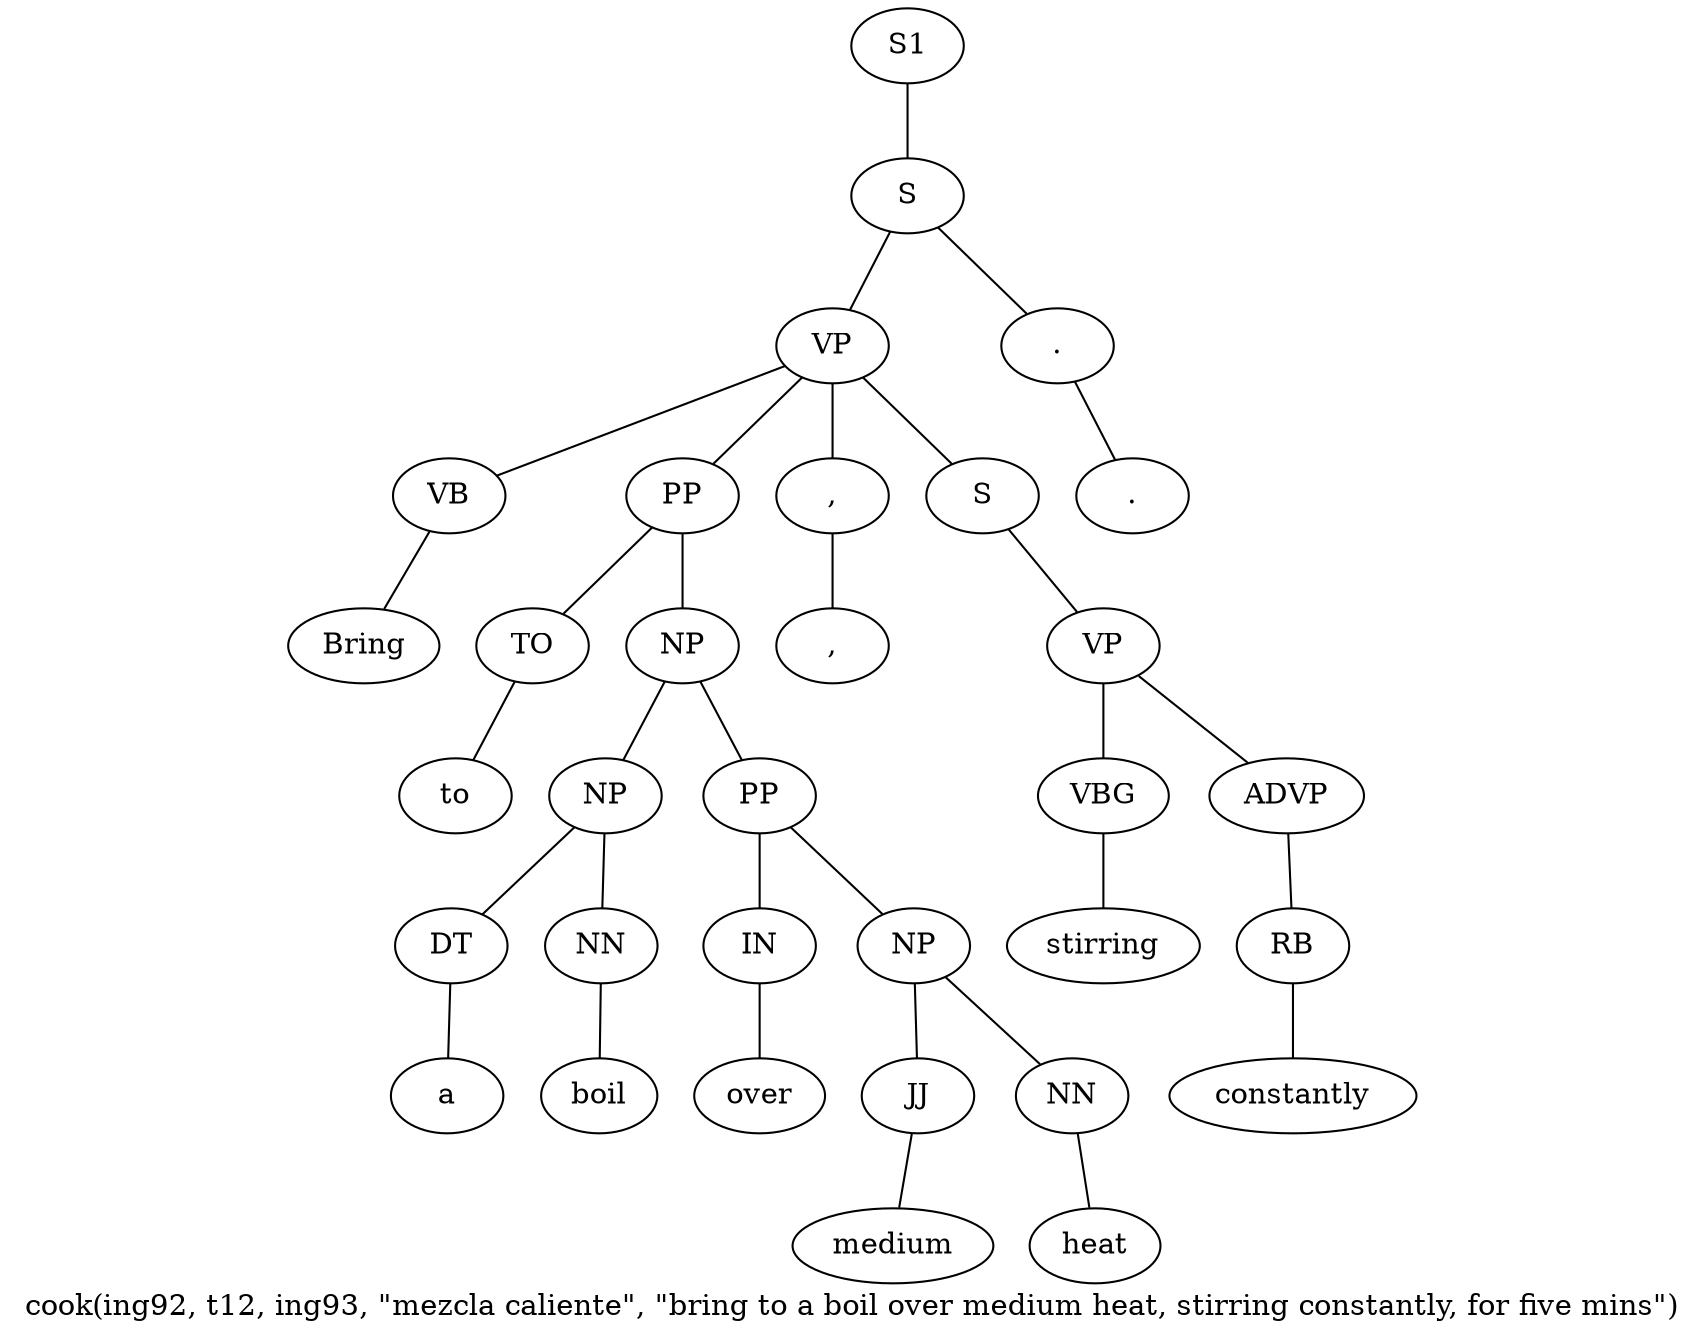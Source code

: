 graph SyntaxGraph {
	label = "cook(ing92, t12, ing93, \"mezcla caliente\", \"bring to a boil over medium heat, stirring constantly, for five mins\")";
	Node0 [label="S1"];
	Node1 [label="S"];
	Node2 [label="VP"];
	Node3 [label="VB"];
	Node4 [label="Bring"];
	Node5 [label="PP"];
	Node6 [label="TO"];
	Node7 [label="to"];
	Node8 [label="NP"];
	Node9 [label="NP"];
	Node10 [label="DT"];
	Node11 [label="a"];
	Node12 [label="NN"];
	Node13 [label="boil"];
	Node14 [label="PP"];
	Node15 [label="IN"];
	Node16 [label="over"];
	Node17 [label="NP"];
	Node18 [label="JJ"];
	Node19 [label="medium"];
	Node20 [label="NN"];
	Node21 [label="heat"];
	Node22 [label=","];
	Node23 [label=","];
	Node24 [label="S"];
	Node25 [label="VP"];
	Node26 [label="VBG"];
	Node27 [label="stirring"];
	Node28 [label="ADVP"];
	Node29 [label="RB"];
	Node30 [label="constantly"];
	Node31 [label="."];
	Node32 [label="."];

	Node0 -- Node1;
	Node1 -- Node2;
	Node1 -- Node31;
	Node2 -- Node3;
	Node2 -- Node5;
	Node2 -- Node22;
	Node2 -- Node24;
	Node3 -- Node4;
	Node5 -- Node6;
	Node5 -- Node8;
	Node6 -- Node7;
	Node8 -- Node9;
	Node8 -- Node14;
	Node9 -- Node10;
	Node9 -- Node12;
	Node10 -- Node11;
	Node12 -- Node13;
	Node14 -- Node15;
	Node14 -- Node17;
	Node15 -- Node16;
	Node17 -- Node18;
	Node17 -- Node20;
	Node18 -- Node19;
	Node20 -- Node21;
	Node22 -- Node23;
	Node24 -- Node25;
	Node25 -- Node26;
	Node25 -- Node28;
	Node26 -- Node27;
	Node28 -- Node29;
	Node29 -- Node30;
	Node31 -- Node32;
}